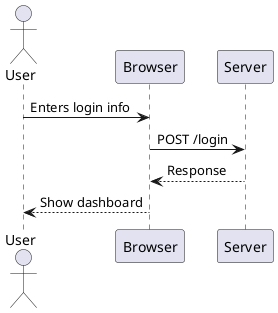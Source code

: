 @startuml
actor User
participant Browser
participant Server

User -> Browser : Enters login info
Browser -> Server : POST /login
Server --> Browser : Response
Browser --> User : Show dashboard
@enduml